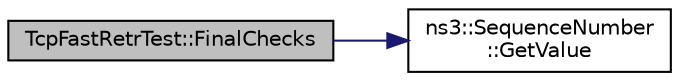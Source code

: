 digraph "TcpFastRetrTest::FinalChecks"
{
  edge [fontname="Helvetica",fontsize="10",labelfontname="Helvetica",labelfontsize="10"];
  node [fontname="Helvetica",fontsize="10",shape=record];
  rankdir="LR";
  Node1 [label="TcpFastRetrTest::FinalChecks",height=0.2,width=0.4,color="black", fillcolor="grey75", style="filled", fontcolor="black"];
  Node1 -> Node2 [color="midnightblue",fontsize="10",style="solid"];
  Node2 [label="ns3::SequenceNumber\l::GetValue",height=0.2,width=0.4,color="black", fillcolor="white", style="filled",URL="$de/ddb/classns3_1_1SequenceNumber.html#ad1dc215eb95f5371596af8ec914d3e72",tooltip="Extracts the numeric value of the sequence number. "];
}

